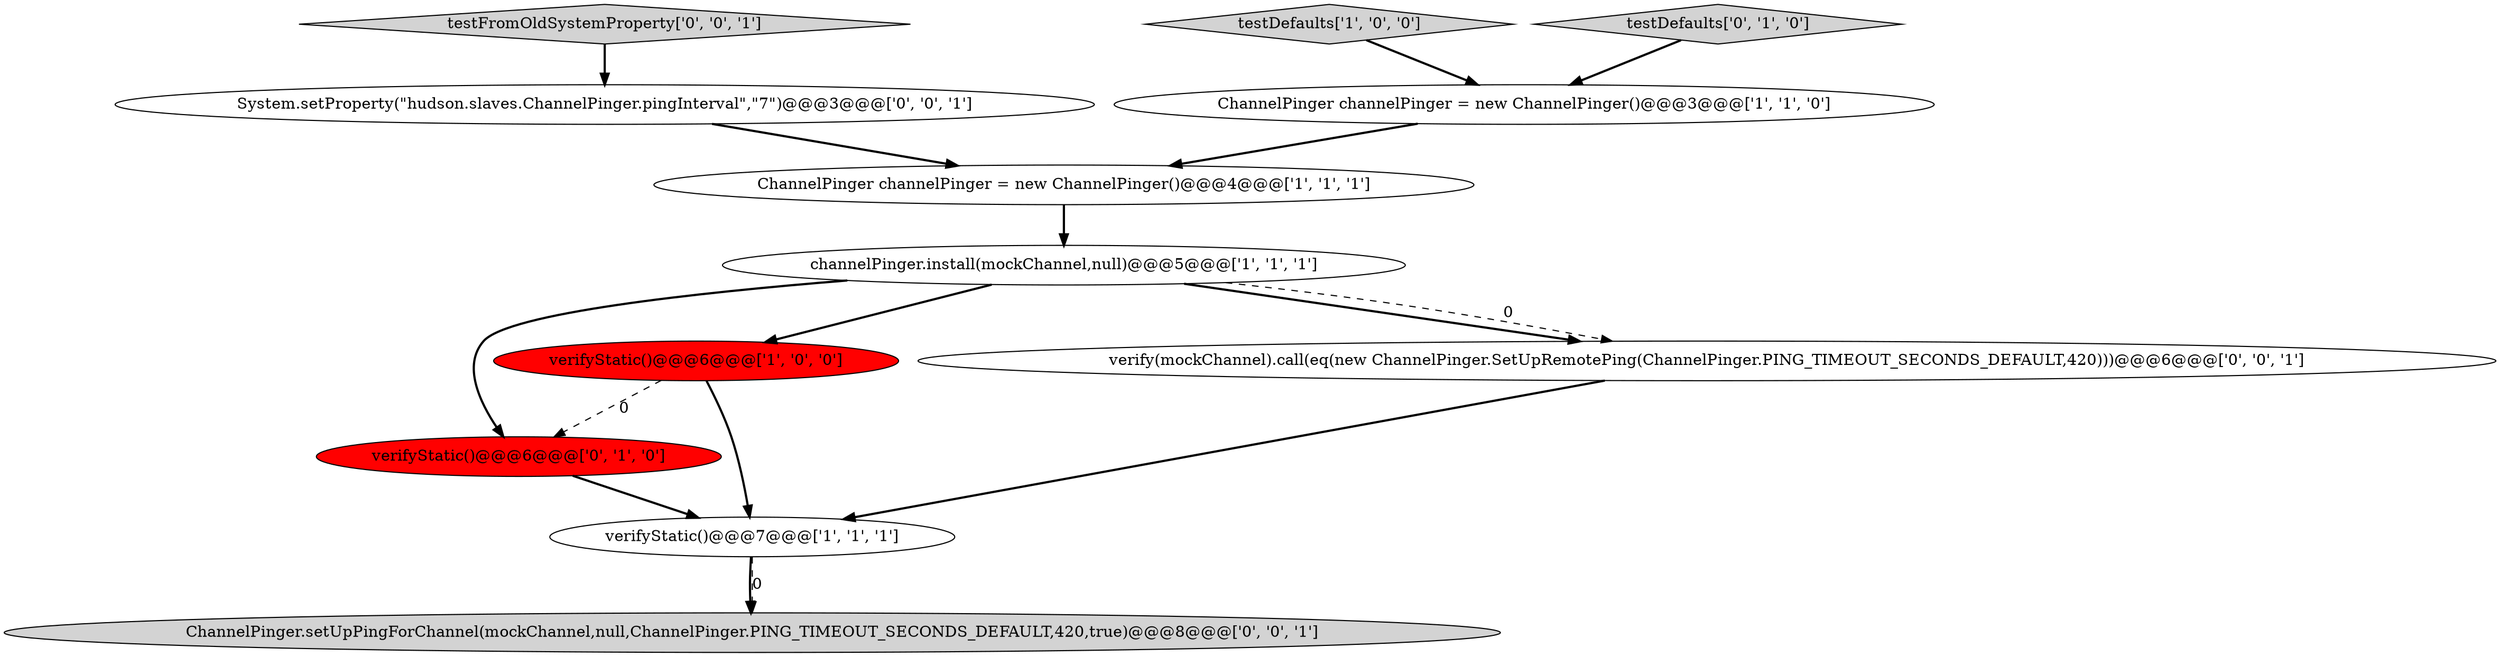 digraph {
10 [style = filled, label = "testFromOldSystemProperty['0', '0', '1']", fillcolor = lightgray, shape = diamond image = "AAA0AAABBB3BBB"];
2 [style = filled, label = "verifyStatic()@@@7@@@['1', '1', '1']", fillcolor = white, shape = ellipse image = "AAA0AAABBB1BBB"];
0 [style = filled, label = "channelPinger.install(mockChannel,null)@@@5@@@['1', '1', '1']", fillcolor = white, shape = ellipse image = "AAA0AAABBB1BBB"];
3 [style = filled, label = "testDefaults['1', '0', '0']", fillcolor = lightgray, shape = diamond image = "AAA0AAABBB1BBB"];
4 [style = filled, label = "ChannelPinger channelPinger = new ChannelPinger()@@@4@@@['1', '1', '1']", fillcolor = white, shape = ellipse image = "AAA0AAABBB1BBB"];
9 [style = filled, label = "ChannelPinger.setUpPingForChannel(mockChannel,null,ChannelPinger.PING_TIMEOUT_SECONDS_DEFAULT,420,true)@@@8@@@['0', '0', '1']", fillcolor = lightgray, shape = ellipse image = "AAA0AAABBB3BBB"];
7 [style = filled, label = "testDefaults['0', '1', '0']", fillcolor = lightgray, shape = diamond image = "AAA0AAABBB2BBB"];
6 [style = filled, label = "verifyStatic()@@@6@@@['0', '1', '0']", fillcolor = red, shape = ellipse image = "AAA1AAABBB2BBB"];
8 [style = filled, label = "System.setProperty(\"hudson.slaves.ChannelPinger.pingInterval\",\"7\")@@@3@@@['0', '0', '1']", fillcolor = white, shape = ellipse image = "AAA0AAABBB3BBB"];
5 [style = filled, label = "verifyStatic()@@@6@@@['1', '0', '0']", fillcolor = red, shape = ellipse image = "AAA1AAABBB1BBB"];
1 [style = filled, label = "ChannelPinger channelPinger = new ChannelPinger()@@@3@@@['1', '1', '0']", fillcolor = white, shape = ellipse image = "AAA0AAABBB1BBB"];
11 [style = filled, label = "verify(mockChannel).call(eq(new ChannelPinger.SetUpRemotePing(ChannelPinger.PING_TIMEOUT_SECONDS_DEFAULT,420)))@@@6@@@['0', '0', '1']", fillcolor = white, shape = ellipse image = "AAA0AAABBB3BBB"];
0->11 [style = bold, label=""];
5->2 [style = bold, label=""];
1->4 [style = bold, label=""];
0->11 [style = dashed, label="0"];
7->1 [style = bold, label=""];
8->4 [style = bold, label=""];
2->9 [style = bold, label=""];
5->6 [style = dashed, label="0"];
10->8 [style = bold, label=""];
3->1 [style = bold, label=""];
2->9 [style = dashed, label="0"];
0->6 [style = bold, label=""];
11->2 [style = bold, label=""];
4->0 [style = bold, label=""];
0->5 [style = bold, label=""];
6->2 [style = bold, label=""];
}
